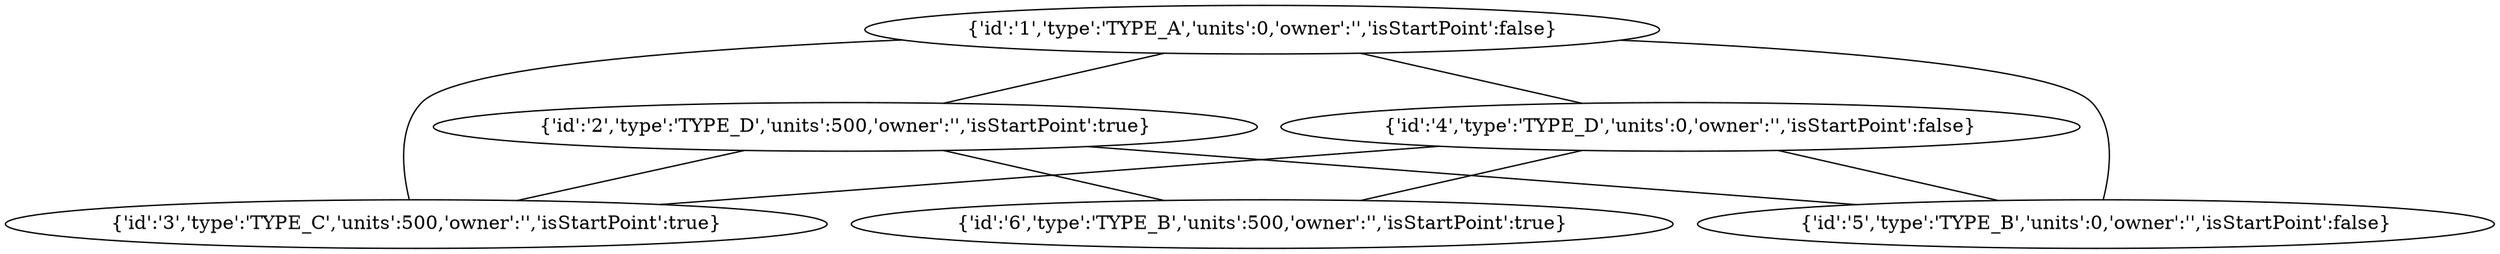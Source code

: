 graph "{'galaxyType':'SMALL_BASES'}" {
    1[label="{'id':'1','type':'TYPE_A','units':0,'owner':'','isStartPoint':false}"];
    2[label="{'id':'2','type':'TYPE_D','units':500,'owner':'','isStartPoint':true}"];
    3[label="{'id':'3','type':'TYPE_C','units':500,'owner':'','isStartPoint':true}"];
    4[label="{'id':'4','type':'TYPE_D','units':0,'owner':'','isStartPoint':false}"];
    5[label="{'id':'5','type':'TYPE_B','units':0,'owner':'','isStartPoint':false}"];
    6[label="{'id':'6','type':'TYPE_B','units':500,'owner':'','isStartPoint':true}"];
    1 -- 2;
    1 -- 3;
    1 -- 4;
    1 -- 5;
    2 -- 3;
    2 -- 5;
    4 -- 3;
    4 -- 5;
    2 -- 6;
    4 -- 6;
}
